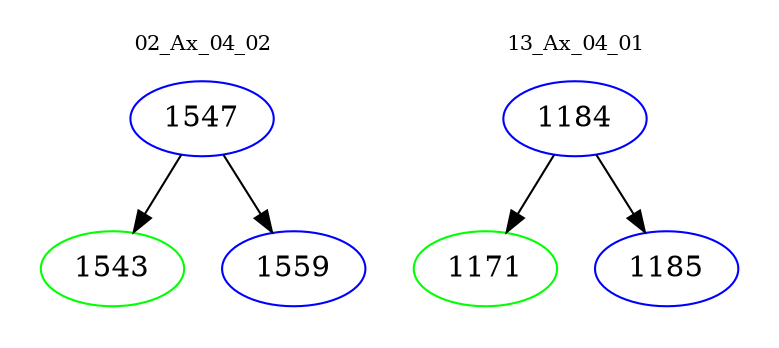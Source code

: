 digraph{
subgraph cluster_0 {
color = white
label = "02_Ax_04_02";
fontsize=10;
T0_1547 [label="1547", color="blue"]
T0_1547 -> T0_1543 [color="black"]
T0_1543 [label="1543", color="green"]
T0_1547 -> T0_1559 [color="black"]
T0_1559 [label="1559", color="blue"]
}
subgraph cluster_1 {
color = white
label = "13_Ax_04_01";
fontsize=10;
T1_1184 [label="1184", color="blue"]
T1_1184 -> T1_1171 [color="black"]
T1_1171 [label="1171", color="green"]
T1_1184 -> T1_1185 [color="black"]
T1_1185 [label="1185", color="blue"]
}
}
